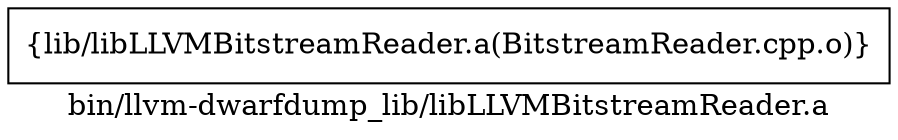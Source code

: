 digraph "bin/llvm-dwarfdump_lib/libLLVMBitstreamReader.a" {
	label="bin/llvm-dwarfdump_lib/libLLVMBitstreamReader.a";
	rankdir=LR;

	Node0x55f3aff9fb28 [shape=record,shape=box,group=0,label="{lib/libLLVMBitstreamReader.a(BitstreamReader.cpp.o)}"];
}
